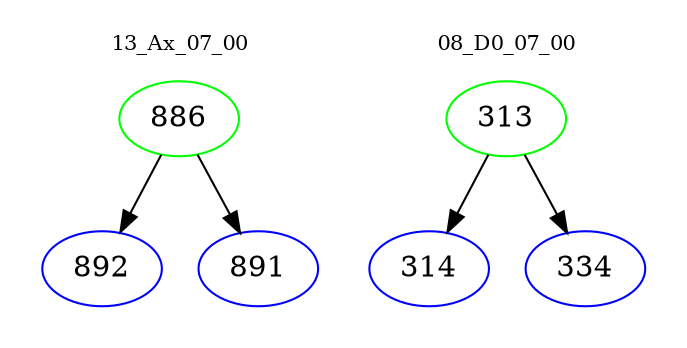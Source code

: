 digraph{
subgraph cluster_0 {
color = white
label = "13_Ax_07_00";
fontsize=10;
T0_886 [label="886", color="green"]
T0_886 -> T0_892 [color="black"]
T0_892 [label="892", color="blue"]
T0_886 -> T0_891 [color="black"]
T0_891 [label="891", color="blue"]
}
subgraph cluster_1 {
color = white
label = "08_D0_07_00";
fontsize=10;
T1_313 [label="313", color="green"]
T1_313 -> T1_314 [color="black"]
T1_314 [label="314", color="blue"]
T1_313 -> T1_334 [color="black"]
T1_334 [label="334", color="blue"]
}
}

